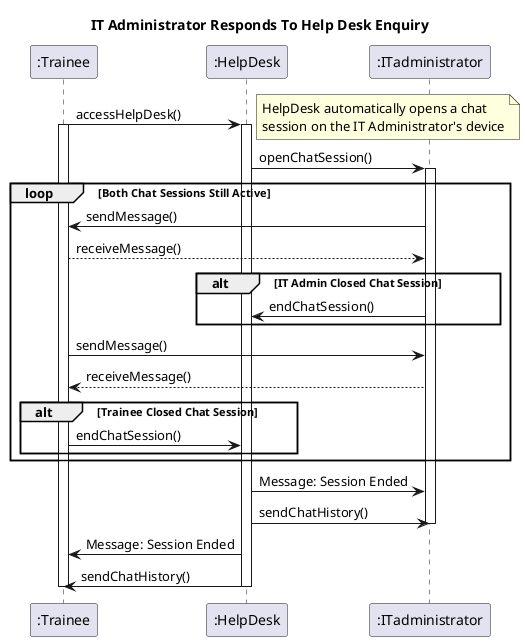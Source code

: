 @startuml
title "IT Administrator Responds To Help Desk Enquiry"
participant ":Trainee" as trainee
participant ":HelpDesk" as help
participant ":ITadministrator" as itAdmin

trainee -> help : accessHelpDesk() 
note right: HelpDesk automatically opens a chat\nsession on the IT Administrator's device
activate trainee
activate help

help -> itAdmin : openChatSession()
activate itAdmin

loop Both Chat Sessions Still Active
    itAdmin -> trainee : sendMessage()
    trainee --> itAdmin : receiveMessage()
    alt IT Admin Closed Chat Session
        itAdmin -> help : endChatSession()
    end
    
    trainee -> itAdmin : sendMessage()
    itAdmin --> trainee : receiveMessage()
    alt Trainee Closed Chat Session
        trainee -> help : endChatSession()
    end
end
    help -> itAdmin : Message: Session Ended
    help -> itAdmin : sendChatHistory()
    deactivate itAdmin
    help -> trainee : Message: Session Ended
    help -> trainee : sendChatHistory()
    deactivate help
    deactivate trainee

@enduml